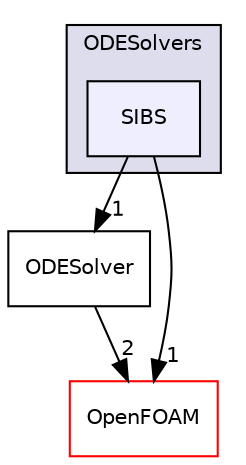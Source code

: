 digraph "src/ODE/ODESolvers/SIBS" {
  bgcolor=transparent;
  compound=true
  node [ fontsize="10", fontname="Helvetica"];
  edge [ labelfontsize="10", labelfontname="Helvetica"];
  subgraph clusterdir_3c9eb44cc766b767ba49f7a4339bd2b9 {
    graph [ bgcolor="#ddddee", pencolor="black", label="ODESolvers" fontname="Helvetica", fontsize="10", URL="dir_3c9eb44cc766b767ba49f7a4339bd2b9.html"]
  dir_fec71a1076d57880b1e2e9aa748d03c4 [shape=box, label="SIBS", style="filled", fillcolor="#eeeeff", pencolor="black", URL="dir_fec71a1076d57880b1e2e9aa748d03c4.html"];
  }
  dir_cdffcddb5e13bb570779da92c5291b7f [shape=box label="ODESolver" URL="dir_cdffcddb5e13bb570779da92c5291b7f.html"];
  dir_c5473ff19b20e6ec4dfe5c310b3778a8 [shape=box label="OpenFOAM" color="red" URL="dir_c5473ff19b20e6ec4dfe5c310b3778a8.html"];
  dir_fec71a1076d57880b1e2e9aa748d03c4->dir_cdffcddb5e13bb570779da92c5291b7f [headlabel="1", labeldistance=1.5 headhref="dir_001885_001875.html"];
  dir_fec71a1076d57880b1e2e9aa748d03c4->dir_c5473ff19b20e6ec4dfe5c310b3778a8 [headlabel="1", labeldistance=1.5 headhref="dir_001885_001888.html"];
  dir_cdffcddb5e13bb570779da92c5291b7f->dir_c5473ff19b20e6ec4dfe5c310b3778a8 [headlabel="2", labeldistance=1.5 headhref="dir_001875_001888.html"];
}
